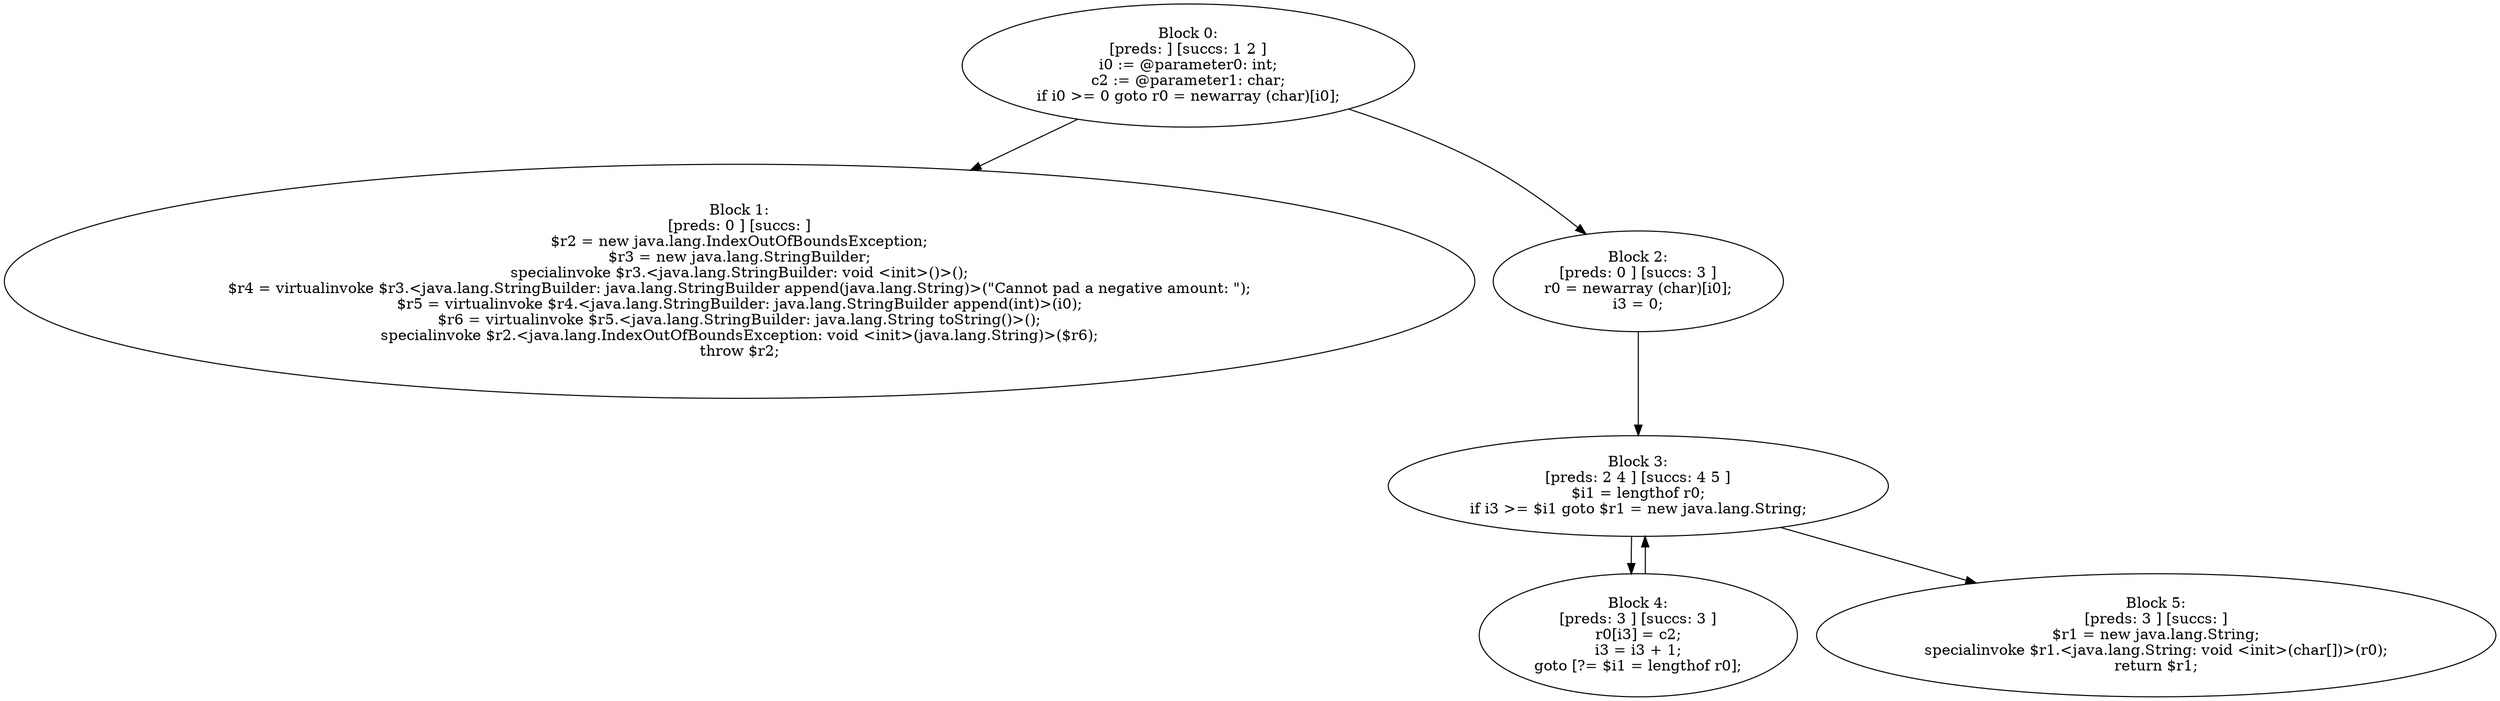 digraph "unitGraph" {
    "Block 0:
[preds: ] [succs: 1 2 ]
i0 := @parameter0: int;
c2 := @parameter1: char;
if i0 >= 0 goto r0 = newarray (char)[i0];
"
    "Block 1:
[preds: 0 ] [succs: ]
$r2 = new java.lang.IndexOutOfBoundsException;
$r3 = new java.lang.StringBuilder;
specialinvoke $r3.<java.lang.StringBuilder: void <init>()>();
$r4 = virtualinvoke $r3.<java.lang.StringBuilder: java.lang.StringBuilder append(java.lang.String)>(\"Cannot pad a negative amount: \");
$r5 = virtualinvoke $r4.<java.lang.StringBuilder: java.lang.StringBuilder append(int)>(i0);
$r6 = virtualinvoke $r5.<java.lang.StringBuilder: java.lang.String toString()>();
specialinvoke $r2.<java.lang.IndexOutOfBoundsException: void <init>(java.lang.String)>($r6);
throw $r2;
"
    "Block 2:
[preds: 0 ] [succs: 3 ]
r0 = newarray (char)[i0];
i3 = 0;
"
    "Block 3:
[preds: 2 4 ] [succs: 4 5 ]
$i1 = lengthof r0;
if i3 >= $i1 goto $r1 = new java.lang.String;
"
    "Block 4:
[preds: 3 ] [succs: 3 ]
r0[i3] = c2;
i3 = i3 + 1;
goto [?= $i1 = lengthof r0];
"
    "Block 5:
[preds: 3 ] [succs: ]
$r1 = new java.lang.String;
specialinvoke $r1.<java.lang.String: void <init>(char[])>(r0);
return $r1;
"
    "Block 0:
[preds: ] [succs: 1 2 ]
i0 := @parameter0: int;
c2 := @parameter1: char;
if i0 >= 0 goto r0 = newarray (char)[i0];
"->"Block 1:
[preds: 0 ] [succs: ]
$r2 = new java.lang.IndexOutOfBoundsException;
$r3 = new java.lang.StringBuilder;
specialinvoke $r3.<java.lang.StringBuilder: void <init>()>();
$r4 = virtualinvoke $r3.<java.lang.StringBuilder: java.lang.StringBuilder append(java.lang.String)>(\"Cannot pad a negative amount: \");
$r5 = virtualinvoke $r4.<java.lang.StringBuilder: java.lang.StringBuilder append(int)>(i0);
$r6 = virtualinvoke $r5.<java.lang.StringBuilder: java.lang.String toString()>();
specialinvoke $r2.<java.lang.IndexOutOfBoundsException: void <init>(java.lang.String)>($r6);
throw $r2;
";
    "Block 0:
[preds: ] [succs: 1 2 ]
i0 := @parameter0: int;
c2 := @parameter1: char;
if i0 >= 0 goto r0 = newarray (char)[i0];
"->"Block 2:
[preds: 0 ] [succs: 3 ]
r0 = newarray (char)[i0];
i3 = 0;
";
    "Block 2:
[preds: 0 ] [succs: 3 ]
r0 = newarray (char)[i0];
i3 = 0;
"->"Block 3:
[preds: 2 4 ] [succs: 4 5 ]
$i1 = lengthof r0;
if i3 >= $i1 goto $r1 = new java.lang.String;
";
    "Block 3:
[preds: 2 4 ] [succs: 4 5 ]
$i1 = lengthof r0;
if i3 >= $i1 goto $r1 = new java.lang.String;
"->"Block 4:
[preds: 3 ] [succs: 3 ]
r0[i3] = c2;
i3 = i3 + 1;
goto [?= $i1 = lengthof r0];
";
    "Block 3:
[preds: 2 4 ] [succs: 4 5 ]
$i1 = lengthof r0;
if i3 >= $i1 goto $r1 = new java.lang.String;
"->"Block 5:
[preds: 3 ] [succs: ]
$r1 = new java.lang.String;
specialinvoke $r1.<java.lang.String: void <init>(char[])>(r0);
return $r1;
";
    "Block 4:
[preds: 3 ] [succs: 3 ]
r0[i3] = c2;
i3 = i3 + 1;
goto [?= $i1 = lengthof r0];
"->"Block 3:
[preds: 2 4 ] [succs: 4 5 ]
$i1 = lengthof r0;
if i3 >= $i1 goto $r1 = new java.lang.String;
";
}
